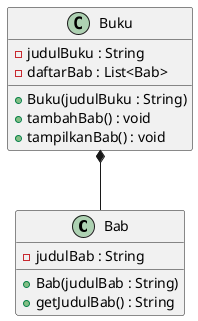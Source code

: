 @startuml
class Bab {
    - judulBab : String
    + Bab(judulBab : String)
    + getJudulBab() : String
}

class Buku {
    - judulBuku : String
    - daftarBab : List<Bab>
    + Buku(judulBuku : String)
    + tambahBab() : void
    + tampilkanBab() : void
}

Buku *-- Bab
@enduml
